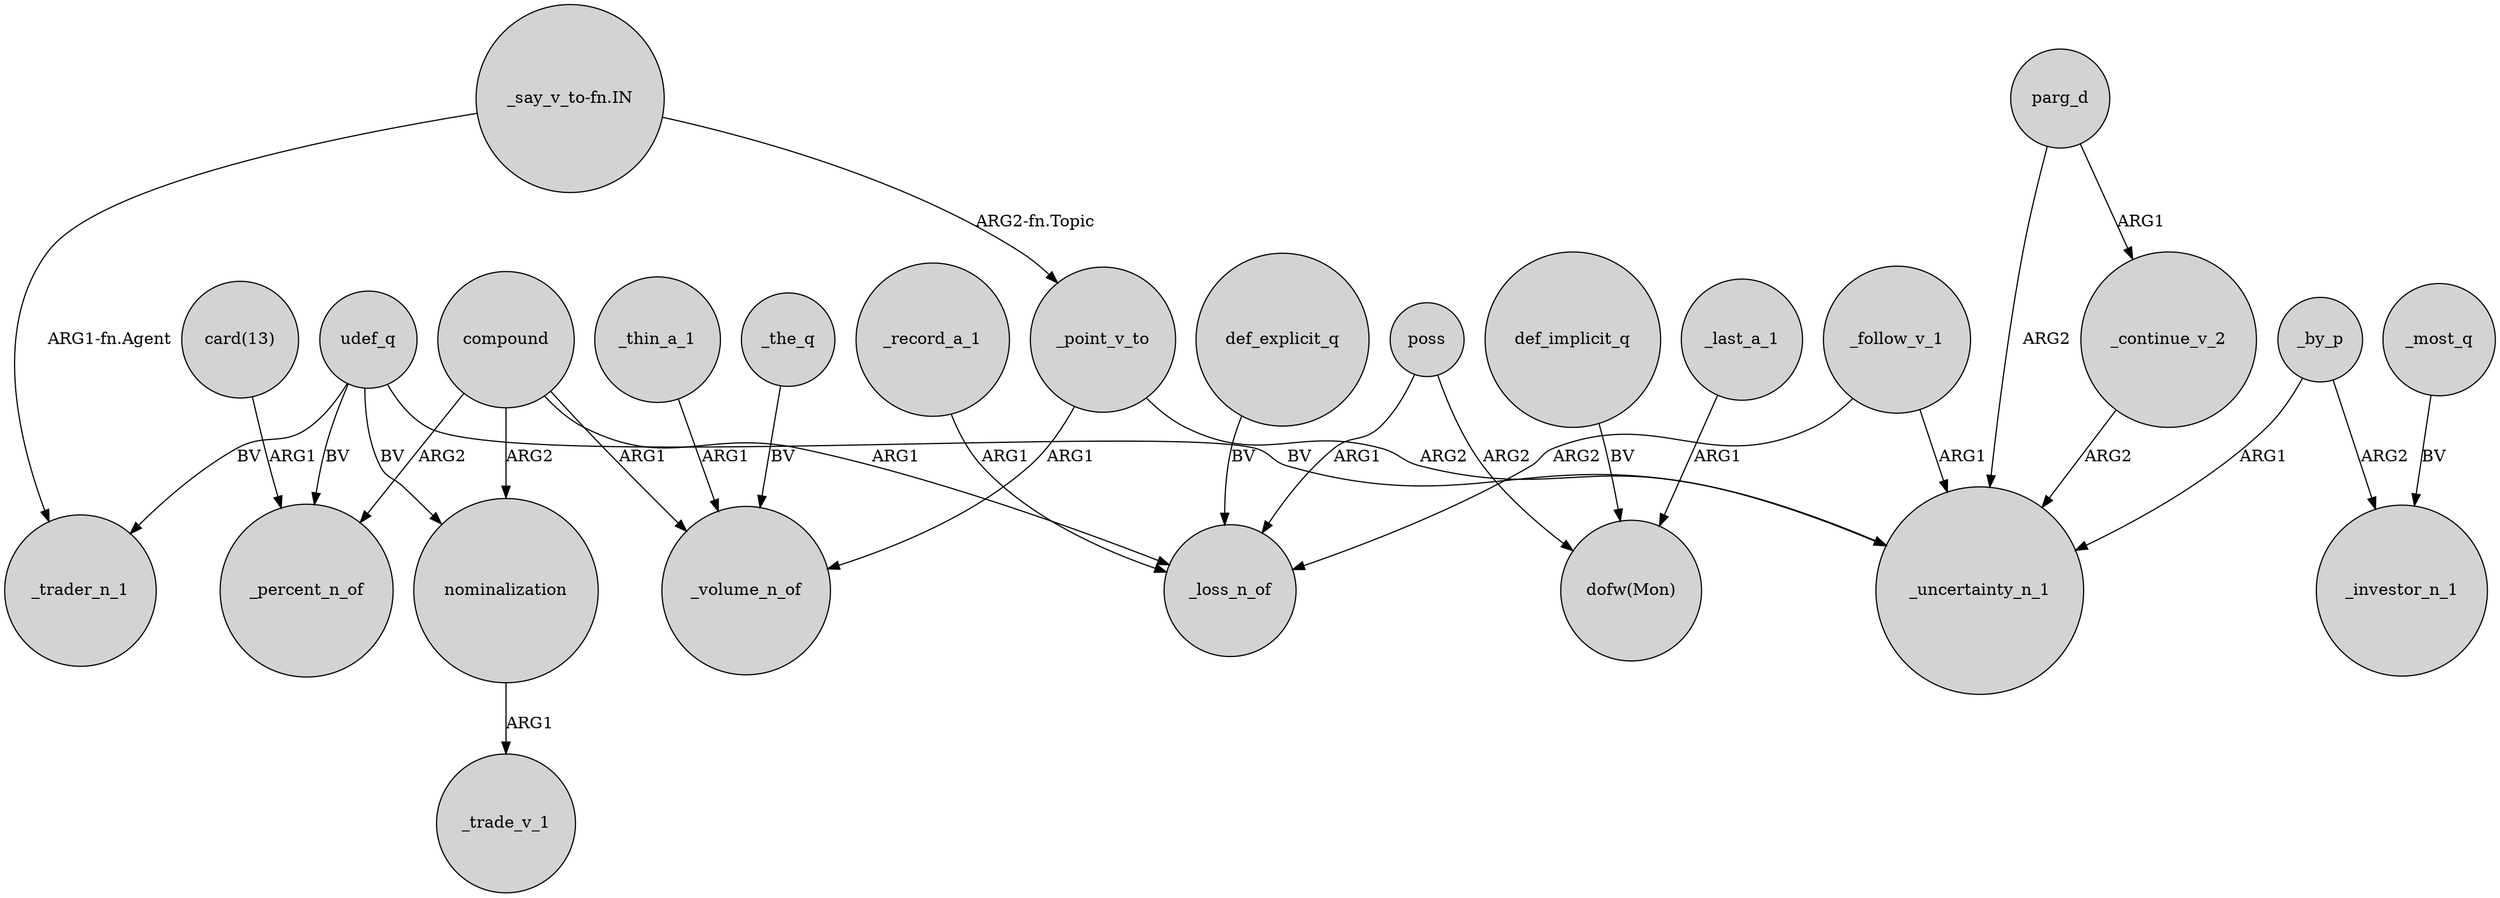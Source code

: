 digraph {
	node [shape=circle style=filled]
	_follow_v_1 -> _uncertainty_n_1 [label=ARG1]
	udef_q -> _trader_n_1 [label=BV]
	_most_q -> _investor_n_1 [label=BV]
	def_explicit_q -> _loss_n_of [label=BV]
	_thin_a_1 -> _volume_n_of [label=ARG1]
	"_say_v_to-fn.IN" -> _point_v_to [label="ARG2-fn.Topic"]
	compound -> nominalization [label=ARG2]
	_the_q -> _volume_n_of [label=BV]
	nominalization -> _trade_v_1 [label=ARG1]
	udef_q -> _uncertainty_n_1 [label=BV]
	poss -> _loss_n_of [label=ARG1]
	compound -> _percent_n_of [label=ARG2]
	parg_d -> _continue_v_2 [label=ARG1]
	_point_v_to -> _volume_n_of [label=ARG1]
	_continue_v_2 -> _uncertainty_n_1 [label=ARG2]
	def_implicit_q -> "dofw(Mon)" [label=BV]
	_point_v_to -> _uncertainty_n_1 [label=ARG2]
	_by_p -> _uncertainty_n_1 [label=ARG1]
	udef_q -> nominalization [label=BV]
	_last_a_1 -> "dofw(Mon)" [label=ARG1]
	compound -> _loss_n_of [label=ARG1]
	"card(13)" -> _percent_n_of [label=ARG1]
	poss -> "dofw(Mon)" [label=ARG2]
	udef_q -> _percent_n_of [label=BV]
	_record_a_1 -> _loss_n_of [label=ARG1]
	_by_p -> _investor_n_1 [label=ARG2]
	parg_d -> _uncertainty_n_1 [label=ARG2]
	compound -> _volume_n_of [label=ARG1]
	_follow_v_1 -> _loss_n_of [label=ARG2]
	"_say_v_to-fn.IN" -> _trader_n_1 [label="ARG1-fn.Agent"]
}
